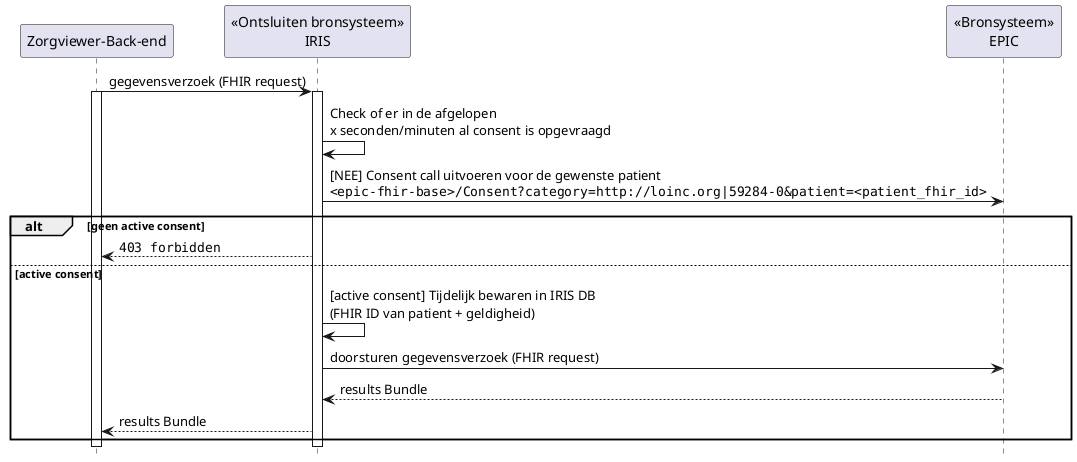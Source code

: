@startuml
hide footbox

participant "Zorgviewer-Back-end" as zv
participant "<<Ontsluiten bronsysteem>>\nIRIS" as obron
participant "<<Bronsysteem>>\nEPIC" as bron

zv->obron: gegevensverzoek (FHIR request)
activate zv
activate obron
obron->obron: Check of er in de afgelopen\nx seconden/minuten al consent is opgevraagd
obron->bron: [NEE] Consent call uitvoeren voor de gewenste patient\n""<epic-fhir-base>/Consent?category=http://loinc.org|59284-0&patient=<patient_fhir_id>""

alt geen active consent
  obron-->zv: ""403 forbidden""
else active consent
  obron->obron: [active consent] Tijdelijk bewaren in IRIS DB\n(FHIR ID van patient + geldigheid)
  obron->bron: doorsturen gegevensverzoek (FHIR request)
  bron-->obron: results Bundle
  obron-->zv: results Bundle
end

deactivate obron
deactivate zv

@enduml